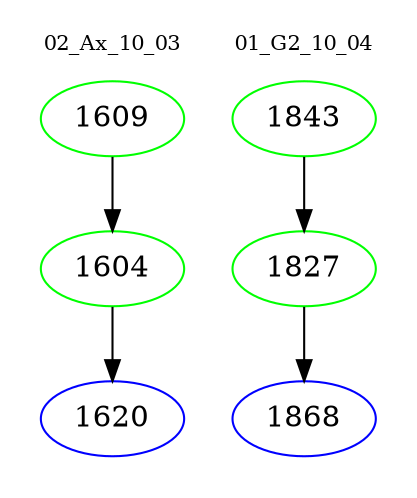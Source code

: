 digraph{
subgraph cluster_0 {
color = white
label = "02_Ax_10_03";
fontsize=10;
T0_1609 [label="1609", color="green"]
T0_1609 -> T0_1604 [color="black"]
T0_1604 [label="1604", color="green"]
T0_1604 -> T0_1620 [color="black"]
T0_1620 [label="1620", color="blue"]
}
subgraph cluster_1 {
color = white
label = "01_G2_10_04";
fontsize=10;
T1_1843 [label="1843", color="green"]
T1_1843 -> T1_1827 [color="black"]
T1_1827 [label="1827", color="green"]
T1_1827 -> T1_1868 [color="black"]
T1_1868 [label="1868", color="blue"]
}
}
